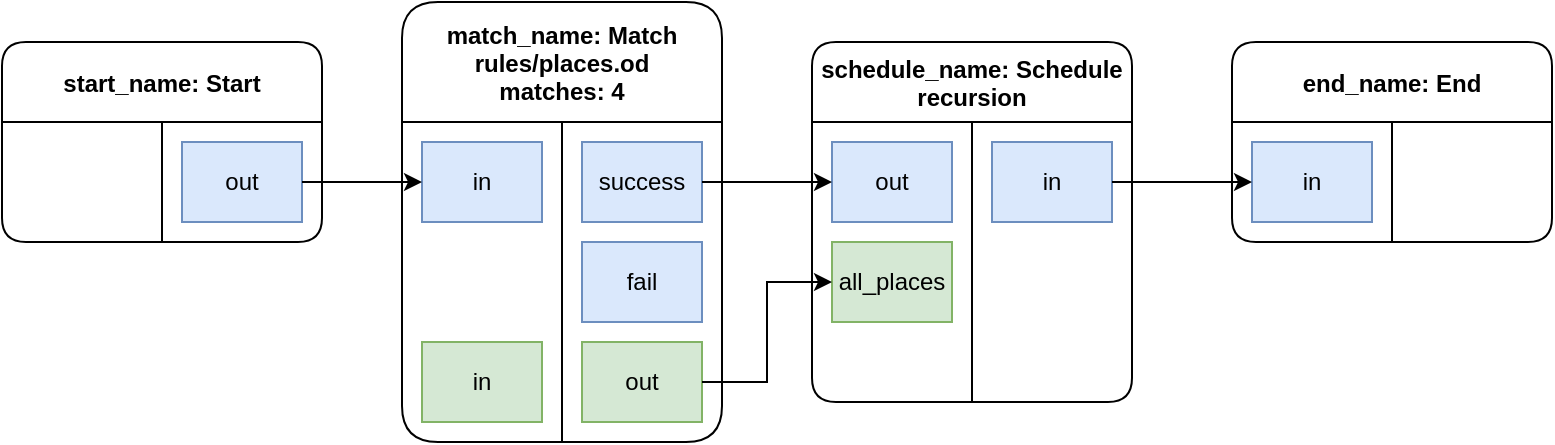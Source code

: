 <mxfile version="27.0.5" pages="2">
  <diagram name="main" id="PAlQ5KCi60ZyLzQCaE8o">
    <mxGraphModel dx="1042" dy="626" grid="1" gridSize="10" guides="1" tooltips="1" connect="1" arrows="1" fold="1" page="1" pageScale="1" pageWidth="850" pageHeight="1100" math="0" shadow="0">
      <root>
        <mxCell id="0" />
        <mxCell id="1" parent="0" />
        <object label="%name%: %type%" placeholders="1" name="start_name" type="Start" ports_exec_out="[&quot;out&quot;]" ports_data_out="[]" id="XJBxcrHkF3XFgZlLdMPd-1">
          <mxCell style="shape=table;childLayout=tableLayout;startSize=40;collapsible=0;recursiveResize=1;expand=0;fontStyle=1;editable=1;movable=1;resizable=1;rotatable=0;deletable=1;locked=0;connectable=0;allowArrows=0;pointerEvents=0;perimeter=rectanglePerimeter;rounded=1;container=1;dropTarget=0;swimlaneHead=1;swimlaneBody=1;top=1;noLabel=0;autosize=0;resizeHeight=0;spacing=2;metaEdit=1;resizeWidth=0;arcSize=10;" parent="1" vertex="1">
            <mxGeometry x="20" y="260" width="160" height="100" as="geometry" />
          </mxCell>
        </object>
        <mxCell id="XJBxcrHkF3XFgZlLdMPd-2" value="" style="shape=tableRow;horizontal=0;swimlaneHead=0;swimlaneBody=0;top=0;left=0;strokeColor=inherit;bottom=0;right=0;dropTarget=0;fontStyle=0;fillColor=none;points=[[0,0.5],[1,0.5]];startSize=0;collapsible=0;recursiveResize=1;expand=0;rounded=0;allowArrows=0;connectable=0;autosize=1;resizeHeight=1;rotatable=0;" parent="XJBxcrHkF3XFgZlLdMPd-1" vertex="1">
          <mxGeometry y="40" width="160" height="60" as="geometry" />
        </mxCell>
        <mxCell id="XJBxcrHkF3XFgZlLdMPd-3" value="Input" style="swimlane;swimlaneHead=0;swimlaneBody=0;fontStyle=0;strokeColor=inherit;connectable=0;fillColor=none;startSize=40;collapsible=0;recursiveResize=1;expand=0;allowArrows=0;autosize=1;rotatable=0;noLabel=1;overflow=hidden;swimlaneLine=0;editable=0;" parent="XJBxcrHkF3XFgZlLdMPd-2" vertex="1">
          <mxGeometry width="80" height="60" as="geometry">
            <mxRectangle width="80" height="60" as="alternateBounds" />
          </mxGeometry>
        </mxCell>
        <mxCell id="XJBxcrHkF3XFgZlLdMPd-4" value="Output" style="swimlane;swimlaneHead=0;swimlaneBody=0;fontStyle=0;strokeColor=inherit;connectable=0;fillColor=none;startSize=40;collapsible=0;recursiveResize=1;expand=0;allowArrows=0;autosize=1;rotatable=0;noLabel=1;overflow=hidden;swimlaneLine=0;editable=0;" parent="XJBxcrHkF3XFgZlLdMPd-2" vertex="1">
          <mxGeometry x="80" width="80" height="60" as="geometry">
            <mxRectangle width="80" height="60" as="alternateBounds" />
          </mxGeometry>
        </mxCell>
        <object label="out" type="exec" id="XJBxcrHkF3XFgZlLdMPd-5">
          <mxCell style="rounded=0;whiteSpace=wrap;html=1;fillColor=#dae8fc;strokeColor=#6c8ebf;" parent="XJBxcrHkF3XFgZlLdMPd-4" vertex="1">
            <mxGeometry x="10" y="10" width="60" height="40" as="geometry" />
          </mxCell>
        </object>
        <object label="%name%: %type%&#xa;%file%" placeholders="1" name="schedule_name" type="Schedule" file="recursion" id="XJBxcrHkF3XFgZlLdMPd-6">
          <mxCell style="shape=table;childLayout=tableLayout;startSize=40;collapsible=0;recursiveResize=1;expand=0;fontStyle=1;editable=1;movable=1;resizable=1;rotatable=0;deletable=1;locked=0;connectable=0;allowArrows=0;pointerEvents=0;perimeter=rectanglePerimeter;rounded=1;container=1;dropTarget=0;swimlaneHead=1;swimlaneBody=1;top=1;noLabel=0;autosize=0;resizeHeight=0;spacing=2;metaEdit=1;resizeWidth=0;arcSize=10;" parent="1" vertex="1">
            <mxGeometry x="425" y="260" width="160" height="180" as="geometry" />
          </mxCell>
        </object>
        <mxCell id="XJBxcrHkF3XFgZlLdMPd-7" value="" style="shape=tableRow;horizontal=0;swimlaneHead=0;swimlaneBody=0;top=0;left=0;strokeColor=inherit;bottom=0;right=0;dropTarget=0;fontStyle=0;fillColor=none;points=[[0,0.5],[1,0.5]];startSize=0;collapsible=0;recursiveResize=1;expand=0;rounded=0;allowArrows=0;connectable=0;autosize=1;resizeHeight=1;rotatable=0;" parent="XJBxcrHkF3XFgZlLdMPd-6" vertex="1">
          <mxGeometry y="40" width="160" height="140" as="geometry" />
        </mxCell>
        <mxCell id="XJBxcrHkF3XFgZlLdMPd-8" value="Input" style="swimlane;swimlaneHead=0;swimlaneBody=0;fontStyle=0;strokeColor=inherit;connectable=0;fillColor=none;startSize=60;collapsible=0;recursiveResize=1;expand=0;allowArrows=0;autosize=1;rotatable=0;noLabel=1;overflow=hidden;swimlaneLine=0;editable=0;" parent="XJBxcrHkF3XFgZlLdMPd-7" vertex="1">
          <mxGeometry width="80" height="140" as="geometry">
            <mxRectangle width="80" height="140" as="alternateBounds" />
          </mxGeometry>
        </mxCell>
        <object label="out" type="exec" id="XJBxcrHkF3XFgZlLdMPd-9">
          <mxCell style="rounded=0;whiteSpace=wrap;html=1;fillColor=#dae8fc;strokeColor=#6c8ebf;" parent="XJBxcrHkF3XFgZlLdMPd-8" vertex="1">
            <mxGeometry x="10" y="10" width="60" height="40" as="geometry" />
          </mxCell>
        </object>
        <object label="all_places" type="data" id="tqCyT2AFxwHsmUbf2qyE-12">
          <mxCell style="rounded=0;whiteSpace=wrap;html=1;fillColor=#d5e8d4;strokeColor=#82b366;" parent="XJBxcrHkF3XFgZlLdMPd-8" vertex="1">
            <mxGeometry x="10" y="60" width="60" height="40" as="geometry" />
          </mxCell>
        </object>
        <mxCell id="XJBxcrHkF3XFgZlLdMPd-10" value="Output" style="swimlane;swimlaneHead=0;swimlaneBody=0;fontStyle=0;strokeColor=inherit;connectable=0;fillColor=none;startSize=40;collapsible=0;recursiveResize=1;expand=0;allowArrows=0;autosize=1;rotatable=0;noLabel=1;overflow=hidden;swimlaneLine=0;editable=0;" parent="XJBxcrHkF3XFgZlLdMPd-7" vertex="1">
          <mxGeometry x="80" width="80" height="140" as="geometry">
            <mxRectangle width="80" height="140" as="alternateBounds" />
          </mxGeometry>
        </mxCell>
        <object label="in" type="exec" id="XJBxcrHkF3XFgZlLdMPd-11">
          <mxCell style="rounded=0;whiteSpace=wrap;html=1;fillColor=#dae8fc;strokeColor=#6c8ebf;" parent="XJBxcrHkF3XFgZlLdMPd-10" vertex="1">
            <mxGeometry x="10" y="10" width="60" height="40" as="geometry" />
          </mxCell>
        </object>
        <object label="%name%: %type%" placeholders="1" name="end_name" type="End" ports_exec_in="[&quot;in&quot;]" ports_data_in="[]" id="XJBxcrHkF3XFgZlLdMPd-13">
          <mxCell style="shape=table;childLayout=tableLayout;startSize=40;collapsible=0;recursiveResize=1;expand=0;fontStyle=1;editable=1;movable=1;resizable=1;rotatable=0;deletable=1;locked=0;connectable=0;allowArrows=0;pointerEvents=0;perimeter=rectanglePerimeter;rounded=1;container=1;dropTarget=0;swimlaneHead=1;swimlaneBody=1;top=1;noLabel=0;autosize=0;resizeHeight=0;spacing=2;metaEdit=1;resizeWidth=0;arcSize=10;" parent="1" vertex="1">
            <mxGeometry x="635" y="260" width="160" height="100" as="geometry" />
          </mxCell>
        </object>
        <mxCell id="XJBxcrHkF3XFgZlLdMPd-14" value="" style="shape=tableRow;horizontal=0;swimlaneHead=0;swimlaneBody=0;top=0;left=0;strokeColor=inherit;bottom=0;right=0;dropTarget=0;fontStyle=0;fillColor=none;points=[[0,0.5],[1,0.5]];startSize=0;collapsible=0;recursiveResize=1;expand=0;rounded=0;allowArrows=0;connectable=0;autosize=1;resizeHeight=1;rotatable=0;" parent="XJBxcrHkF3XFgZlLdMPd-13" vertex="1">
          <mxGeometry y="40" width="160" height="60" as="geometry" />
        </mxCell>
        <mxCell id="XJBxcrHkF3XFgZlLdMPd-15" value="Input" style="swimlane;swimlaneHead=0;swimlaneBody=0;fontStyle=0;strokeColor=inherit;connectable=0;fillColor=none;startSize=40;collapsible=0;recursiveResize=1;expand=0;allowArrows=0;autosize=1;rotatable=0;noLabel=1;overflow=hidden;swimlaneLine=0;editable=0;" parent="XJBxcrHkF3XFgZlLdMPd-14" vertex="1">
          <mxGeometry width="80" height="60" as="geometry">
            <mxRectangle width="80" height="60" as="alternateBounds" />
          </mxGeometry>
        </mxCell>
        <object label="in" type="exec" id="XJBxcrHkF3XFgZlLdMPd-16">
          <mxCell style="rounded=0;whiteSpace=wrap;html=1;fillColor=#dae8fc;strokeColor=#6c8ebf;" parent="XJBxcrHkF3XFgZlLdMPd-15" vertex="1">
            <mxGeometry x="10" y="10" width="60" height="40" as="geometry" />
          </mxCell>
        </object>
        <mxCell id="XJBxcrHkF3XFgZlLdMPd-17" value="Output" style="swimlane;swimlaneHead=0;swimlaneBody=0;fontStyle=0;strokeColor=inherit;connectable=0;fillColor=none;startSize=40;collapsible=0;recursiveResize=1;expand=0;allowArrows=0;autosize=1;rotatable=0;noLabel=1;overflow=hidden;swimlaneLine=0;editable=0;" parent="XJBxcrHkF3XFgZlLdMPd-14" vertex="1">
          <mxGeometry x="80" width="80" height="60" as="geometry">
            <mxRectangle width="80" height="60" as="alternateBounds" />
          </mxGeometry>
        </mxCell>
        <mxCell id="XJBxcrHkF3XFgZlLdMPd-18" style="edgeStyle=orthogonalEdgeStyle;rounded=0;orthogonalLoop=1;jettySize=auto;html=1;exitX=1;exitY=0.5;exitDx=0;exitDy=0;entryX=0;entryY=0.5;entryDx=0;entryDy=0;" parent="1" source="XJBxcrHkF3XFgZlLdMPd-11" target="XJBxcrHkF3XFgZlLdMPd-16" edge="1">
          <mxGeometry relative="1" as="geometry" />
        </mxCell>
        <object label="%name%: %type%&#xa;%file%&#xa;matches: %n%" placeholders="1" name="match_name" type="Match" file="rules/places.od" n="4" id="tqCyT2AFxwHsmUbf2qyE-1">
          <mxCell style="shape=table;childLayout=tableLayout;startSize=60;collapsible=0;recursiveResize=1;expand=0;fontStyle=1;editable=1;movable=1;resizable=1;rotatable=0;deletable=1;locked=0;connectable=0;allowArrows=0;pointerEvents=0;perimeter=rectanglePerimeter;rounded=1;container=1;dropTarget=0;swimlaneHead=1;swimlaneBody=1;top=1;noLabel=0;autosize=0;resizeHeight=0;spacing=2;metaEdit=1;resizeWidth=0;arcSize=10;" parent="1" vertex="1">
            <mxGeometry x="220" y="240" width="160" height="220" as="geometry" />
          </mxCell>
        </object>
        <mxCell id="tqCyT2AFxwHsmUbf2qyE-2" value="" style="shape=tableRow;horizontal=0;swimlaneHead=0;swimlaneBody=0;top=0;left=0;strokeColor=inherit;bottom=0;right=0;dropTarget=0;fontStyle=0;fillColor=none;points=[[0,0.5],[1,0.5]];startSize=0;collapsible=0;recursiveResize=1;expand=0;rounded=0;allowArrows=0;connectable=0;autosize=1;resizeHeight=1;rotatable=0;" parent="tqCyT2AFxwHsmUbf2qyE-1" vertex="1">
          <mxGeometry y="60" width="160" height="160" as="geometry" />
        </mxCell>
        <mxCell id="tqCyT2AFxwHsmUbf2qyE-3" value="Input" style="swimlane;swimlaneHead=0;swimlaneBody=0;fontStyle=0;strokeColor=inherit;connectable=0;fillColor=none;startSize=60;collapsible=0;recursiveResize=1;expand=0;allowArrows=0;autosize=1;rotatable=0;noLabel=1;overflow=hidden;swimlaneLine=0;editable=0;" parent="tqCyT2AFxwHsmUbf2qyE-2" vertex="1">
          <mxGeometry width="80" height="160" as="geometry">
            <mxRectangle width="80" height="160" as="alternateBounds" />
          </mxGeometry>
        </mxCell>
        <object label="in" type="data" id="tqCyT2AFxwHsmUbf2qyE-4">
          <mxCell style="rounded=0;whiteSpace=wrap;html=1;fillColor=#d5e8d4;strokeColor=#82b366;" parent="tqCyT2AFxwHsmUbf2qyE-3" vertex="1">
            <mxGeometry x="10" y="110" width="60" height="40" as="geometry" />
          </mxCell>
        </object>
        <object label="in" type="exec" id="tqCyT2AFxwHsmUbf2qyE-5">
          <mxCell style="rounded=0;whiteSpace=wrap;html=1;fillColor=#dae8fc;strokeColor=#6c8ebf;" parent="tqCyT2AFxwHsmUbf2qyE-3" vertex="1">
            <mxGeometry x="10" y="10" width="60" height="40" as="geometry" />
          </mxCell>
        </object>
        <mxCell id="tqCyT2AFxwHsmUbf2qyE-6" value="Output" style="swimlane;swimlaneHead=0;swimlaneBody=0;fontStyle=0;strokeColor=inherit;connectable=0;fillColor=none;startSize=40;collapsible=0;recursiveResize=1;expand=0;allowArrows=0;autosize=1;rotatable=0;noLabel=1;overflow=hidden;swimlaneLine=0;editable=0;" parent="tqCyT2AFxwHsmUbf2qyE-2" vertex="1">
          <mxGeometry x="80" width="80" height="160" as="geometry">
            <mxRectangle width="80" height="160" as="alternateBounds" />
          </mxGeometry>
        </mxCell>
        <object label="out" type="data" id="tqCyT2AFxwHsmUbf2qyE-7">
          <mxCell style="rounded=0;whiteSpace=wrap;html=1;fillColor=#d5e8d4;strokeColor=#82b366;" parent="tqCyT2AFxwHsmUbf2qyE-6" vertex="1">
            <mxGeometry x="10" y="110" width="60" height="40" as="geometry" />
          </mxCell>
        </object>
        <object label="success" type="exec" id="tqCyT2AFxwHsmUbf2qyE-8">
          <mxCell style="rounded=0;whiteSpace=wrap;html=1;fillColor=#dae8fc;strokeColor=#6c8ebf;" parent="tqCyT2AFxwHsmUbf2qyE-6" vertex="1">
            <mxGeometry x="10" y="10" width="60" height="40" as="geometry" />
          </mxCell>
        </object>
        <object label="fail" type="exec" id="tqCyT2AFxwHsmUbf2qyE-9">
          <mxCell style="rounded=0;whiteSpace=wrap;html=1;fillColor=#dae8fc;strokeColor=#6c8ebf;" parent="tqCyT2AFxwHsmUbf2qyE-6" vertex="1">
            <mxGeometry x="10" y="60" width="60" height="40" as="geometry" />
          </mxCell>
        </object>
        <mxCell id="tqCyT2AFxwHsmUbf2qyE-10" style="edgeStyle=orthogonalEdgeStyle;rounded=0;orthogonalLoop=1;jettySize=auto;html=1;exitX=1;exitY=0.5;exitDx=0;exitDy=0;entryX=0;entryY=0.5;entryDx=0;entryDy=0;" parent="1" source="XJBxcrHkF3XFgZlLdMPd-5" target="tqCyT2AFxwHsmUbf2qyE-5" edge="1">
          <mxGeometry relative="1" as="geometry" />
        </mxCell>
        <mxCell id="tqCyT2AFxwHsmUbf2qyE-11" style="edgeStyle=orthogonalEdgeStyle;rounded=0;orthogonalLoop=1;jettySize=auto;html=1;exitX=1;exitY=0.5;exitDx=0;exitDy=0;entryX=0;entryY=0.5;entryDx=0;entryDy=0;" parent="1" source="tqCyT2AFxwHsmUbf2qyE-8" target="XJBxcrHkF3XFgZlLdMPd-9" edge="1">
          <mxGeometry relative="1" as="geometry" />
        </mxCell>
        <mxCell id="tqCyT2AFxwHsmUbf2qyE-13" style="edgeStyle=orthogonalEdgeStyle;rounded=0;orthogonalLoop=1;jettySize=auto;html=1;exitX=1;exitY=0.5;exitDx=0;exitDy=0;entryX=0;entryY=0.5;entryDx=0;entryDy=0;" parent="1" source="tqCyT2AFxwHsmUbf2qyE-7" target="tqCyT2AFxwHsmUbf2qyE-12" edge="1">
          <mxGeometry relative="1" as="geometry" />
        </mxCell>
      </root>
    </mxGraphModel>
  </diagram>
  <diagram id="0adWAH9EoXTSZy_ri1wc" name="recursion">
    <mxGraphModel dx="1042" dy="626" grid="1" gridSize="10" guides="1" tooltips="1" connect="1" arrows="1" fold="1" page="1" pageScale="1" pageWidth="850" pageHeight="1100" math="0" shadow="0">
      <root>
        <mxCell id="0" />
        <mxCell id="1" parent="0" />
        <object label="%name%: %type%" placeholders="1" name="start_name" type="Start" ports_exec_out="[&quot;out&quot;]" ports_data_out="[&quot;all_places&quot;, &quot;comb&quot;]" id="Kt-HEspv_mNIOeUF0m9y-1">
          <mxCell style="shape=table;childLayout=tableLayout;startSize=40;collapsible=0;recursiveResize=1;expand=0;fontStyle=1;editable=1;movable=1;resizable=1;rotatable=0;deletable=1;locked=0;connectable=0;allowArrows=0;pointerEvents=0;perimeter=rectanglePerimeter;rounded=1;container=1;dropTarget=0;swimlaneHead=1;swimlaneBody=1;top=1;noLabel=0;autosize=0;resizeHeight=0;spacing=2;metaEdit=1;resizeWidth=0;arcSize=10;" parent="1" vertex="1">
            <mxGeometry x="10" y="260" width="160" height="200" as="geometry" />
          </mxCell>
        </object>
        <mxCell id="Kt-HEspv_mNIOeUF0m9y-2" value="" style="shape=tableRow;horizontal=0;swimlaneHead=0;swimlaneBody=0;top=0;left=0;strokeColor=inherit;bottom=0;right=0;dropTarget=0;fontStyle=0;fillColor=none;points=[[0,0.5],[1,0.5]];startSize=0;collapsible=0;recursiveResize=1;expand=0;rounded=0;allowArrows=0;connectable=0;autosize=1;resizeHeight=1;rotatable=0;" parent="Kt-HEspv_mNIOeUF0m9y-1" vertex="1">
          <mxGeometry y="40" width="160" height="160" as="geometry" />
        </mxCell>
        <mxCell id="Kt-HEspv_mNIOeUF0m9y-3" value="Input" style="swimlane;swimlaneHead=0;swimlaneBody=0;fontStyle=0;strokeColor=inherit;connectable=0;fillColor=none;startSize=40;collapsible=0;recursiveResize=1;expand=0;allowArrows=0;autosize=1;rotatable=0;noLabel=1;overflow=hidden;swimlaneLine=0;editable=0;" parent="Kt-HEspv_mNIOeUF0m9y-2" vertex="1">
          <mxGeometry width="80" height="160" as="geometry">
            <mxRectangle width="80" height="160" as="alternateBounds" />
          </mxGeometry>
        </mxCell>
        <mxCell id="Kt-HEspv_mNIOeUF0m9y-4" value="Output" style="swimlane;swimlaneHead=0;swimlaneBody=0;fontStyle=0;strokeColor=inherit;connectable=0;fillColor=none;startSize=40;collapsible=0;recursiveResize=1;expand=0;allowArrows=0;autosize=1;rotatable=0;noLabel=1;overflow=hidden;swimlaneLine=0;editable=0;" parent="Kt-HEspv_mNIOeUF0m9y-2" vertex="1">
          <mxGeometry x="80" width="80" height="160" as="geometry">
            <mxRectangle width="80" height="160" as="alternateBounds" />
          </mxGeometry>
        </mxCell>
        <object label="out" type="exec" id="Kt-HEspv_mNIOeUF0m9y-5">
          <mxCell style="rounded=0;whiteSpace=wrap;html=1;fillColor=#dae8fc;strokeColor=#6c8ebf;" parent="Kt-HEspv_mNIOeUF0m9y-4" vertex="1">
            <mxGeometry x="10" y="10" width="60" height="40" as="geometry" />
          </mxCell>
        </object>
        <object label="all_places" type="data" id="UXJI6ZzX8LQdl2j_TMXK-2">
          <mxCell style="rounded=0;whiteSpace=wrap;html=1;fillColor=#d5e8d4;strokeColor=#82b366;" parent="Kt-HEspv_mNIOeUF0m9y-4" vertex="1">
            <mxGeometry x="10" y="60" width="60" height="40" as="geometry" />
          </mxCell>
        </object>
        <object label="comb" type="data" id="UXJI6ZzX8LQdl2j_TMXK-17">
          <mxCell style="rounded=0;whiteSpace=wrap;html=1;fillColor=#d5e8d4;strokeColor=#82b366;" parent="Kt-HEspv_mNIOeUF0m9y-4" vertex="1">
            <mxGeometry x="10" y="110" width="60" height="40" as="geometry" />
          </mxCell>
        </object>
        <object label="%name%: %type%" placeholders="1" name="end_name" type="End" ports_exec_in="[&quot;in&quot;]" ports_data_in="[]" id="Kt-HEspv_mNIOeUF0m9y-6">
          <mxCell style="shape=table;childLayout=tableLayout;startSize=40;collapsible=0;recursiveResize=1;expand=0;fontStyle=1;editable=1;movable=1;resizable=1;rotatable=0;deletable=1;locked=0;connectable=0;allowArrows=0;pointerEvents=0;perimeter=rectanglePerimeter;rounded=1;container=1;dropTarget=0;swimlaneHead=1;swimlaneBody=1;top=1;noLabel=0;autosize=0;resizeHeight=0;spacing=2;metaEdit=1;resizeWidth=0;arcSize=10;" parent="1" vertex="1">
            <mxGeometry x="540" y="550" width="160" height="150" as="geometry" />
          </mxCell>
        </object>
        <mxCell id="Kt-HEspv_mNIOeUF0m9y-7" value="" style="shape=tableRow;horizontal=0;swimlaneHead=0;swimlaneBody=0;top=0;left=0;strokeColor=inherit;bottom=0;right=0;dropTarget=0;fontStyle=0;fillColor=none;points=[[0,0.5],[1,0.5]];startSize=0;collapsible=0;recursiveResize=1;expand=0;rounded=0;allowArrows=0;connectable=0;autosize=1;resizeHeight=1;rotatable=0;" parent="Kt-HEspv_mNIOeUF0m9y-6" vertex="1">
          <mxGeometry y="40" width="160" height="110" as="geometry" />
        </mxCell>
        <mxCell id="Kt-HEspv_mNIOeUF0m9y-8" value="Input" style="swimlane;swimlaneHead=0;swimlaneBody=0;fontStyle=0;strokeColor=inherit;connectable=0;fillColor=none;startSize=40;collapsible=0;recursiveResize=1;expand=0;allowArrows=0;autosize=1;rotatable=0;noLabel=1;overflow=hidden;swimlaneLine=0;editable=0;" parent="Kt-HEspv_mNIOeUF0m9y-7" vertex="1">
          <mxGeometry width="80" height="110" as="geometry">
            <mxRectangle width="80" height="110" as="alternateBounds" />
          </mxGeometry>
        </mxCell>
        <object label="in" type="exec" id="Kt-HEspv_mNIOeUF0m9y-9">
          <mxCell style="rounded=0;whiteSpace=wrap;html=1;fillColor=#dae8fc;strokeColor=#6c8ebf;" parent="Kt-HEspv_mNIOeUF0m9y-8" vertex="1">
            <mxGeometry x="10" y="10" width="60" height="40" as="geometry" />
          </mxCell>
        </object>
        <mxCell id="Kt-HEspv_mNIOeUF0m9y-10" value="Output" style="swimlane;swimlaneHead=0;swimlaneBody=0;fontStyle=0;strokeColor=inherit;connectable=0;fillColor=none;startSize=40;collapsible=0;recursiveResize=1;expand=0;allowArrows=0;autosize=1;rotatable=0;noLabel=1;overflow=hidden;swimlaneLine=0;editable=0;" parent="Kt-HEspv_mNIOeUF0m9y-7" vertex="1">
          <mxGeometry x="80" width="80" height="110" as="geometry">
            <mxRectangle width="80" height="110" as="alternateBounds" />
          </mxGeometry>
        </mxCell>
        <object label="%name%: %type%&#xa;%file%" placeholders="1" name="schedule_name" type="Schedule" file="recursion" id="UQ9mEoFXoNfb_A1GJxno-1">
          <mxCell style="shape=table;childLayout=tableLayout;startSize=40;collapsible=0;recursiveResize=1;expand=0;fontStyle=1;editable=1;movable=1;resizable=1;rotatable=0;deletable=1;locked=0;connectable=0;allowArrows=0;pointerEvents=0;perimeter=rectanglePerimeter;rounded=1;container=1;dropTarget=0;swimlaneHead=1;swimlaneBody=1;top=1;noLabel=0;autosize=0;resizeHeight=0;spacing=2;metaEdit=1;resizeWidth=0;arcSize=10;" parent="1" vertex="1">
            <mxGeometry x="960" y="260" width="160" height="200" as="geometry" />
          </mxCell>
        </object>
        <mxCell id="UQ9mEoFXoNfb_A1GJxno-2" value="" style="shape=tableRow;horizontal=0;swimlaneHead=0;swimlaneBody=0;top=0;left=0;strokeColor=inherit;bottom=0;right=0;dropTarget=0;fontStyle=0;fillColor=none;points=[[0,0.5],[1,0.5]];startSize=0;collapsible=0;recursiveResize=1;expand=0;rounded=0;allowArrows=0;connectable=0;autosize=1;resizeHeight=1;rotatable=0;" parent="UQ9mEoFXoNfb_A1GJxno-1" vertex="1">
          <mxGeometry y="40" width="160" height="160" as="geometry" />
        </mxCell>
        <mxCell id="UQ9mEoFXoNfb_A1GJxno-3" value="Input" style="swimlane;swimlaneHead=0;swimlaneBody=0;fontStyle=0;strokeColor=inherit;connectable=0;fillColor=none;startSize=60;collapsible=0;recursiveResize=1;expand=0;allowArrows=0;autosize=1;rotatable=0;noLabel=1;overflow=hidden;swimlaneLine=0;editable=0;" parent="UQ9mEoFXoNfb_A1GJxno-2" vertex="1">
          <mxGeometry width="80" height="160" as="geometry">
            <mxRectangle width="80" height="160" as="alternateBounds" />
          </mxGeometry>
        </mxCell>
        <object label="out" type="exec" id="UQ9mEoFXoNfb_A1GJxno-4">
          <mxCell style="rounded=0;whiteSpace=wrap;html=1;fillColor=#dae8fc;strokeColor=#6c8ebf;" parent="UQ9mEoFXoNfb_A1GJxno-3" vertex="1">
            <mxGeometry x="10" y="10" width="60" height="40" as="geometry" />
          </mxCell>
        </object>
        <object label="all_places" type="data" id="UXJI6ZzX8LQdl2j_TMXK-3">
          <mxCell style="rounded=0;whiteSpace=wrap;html=1;fillColor=#d5e8d4;strokeColor=#82b366;" parent="UQ9mEoFXoNfb_A1GJxno-3" vertex="1">
            <mxGeometry x="10" y="60" width="60" height="40" as="geometry" />
          </mxCell>
        </object>
        <object label="comb" type="data" id="UXJI6ZzX8LQdl2j_TMXK-50">
          <mxCell style="rounded=0;whiteSpace=wrap;html=1;fillColor=#d5e8d4;strokeColor=#82b366;" parent="UQ9mEoFXoNfb_A1GJxno-3" vertex="1">
            <mxGeometry x="10" y="110" width="60" height="40" as="geometry" />
          </mxCell>
        </object>
        <mxCell id="UQ9mEoFXoNfb_A1GJxno-5" value="Output" style="swimlane;swimlaneHead=0;swimlaneBody=0;fontStyle=0;strokeColor=inherit;connectable=0;fillColor=none;startSize=40;collapsible=0;recursiveResize=1;expand=0;allowArrows=0;autosize=1;rotatable=0;noLabel=1;overflow=hidden;swimlaneLine=0;editable=0;" parent="UQ9mEoFXoNfb_A1GJxno-2" vertex="1">
          <mxGeometry x="80" width="80" height="160" as="geometry">
            <mxRectangle width="80" height="160" as="alternateBounds" />
          </mxGeometry>
        </mxCell>
        <object label="in" type="exec" id="UQ9mEoFXoNfb_A1GJxno-6">
          <mxCell style="rounded=0;whiteSpace=wrap;html=1;fillColor=#dae8fc;strokeColor=#6c8ebf;" parent="UQ9mEoFXoNfb_A1GJxno-5" vertex="1">
            <mxGeometry x="10" y="10" width="60" height="40" as="geometry" />
          </mxCell>
        </object>
        <object label="%name%: %type%" placeholders="1" name="action_name" type="Action" ports_exec_in="[&quot;in&quot;]" ports_exec_out="[&quot;out&quot;, &quot;stop&quot;]" ports_data_in="[&quot;all_places&quot;, &quot;comb&quot;]" ports_data_out="[]" action="if len(data_in[&quot;all_places&quot;]) == len(data_in[&quot;comb&quot;]):&#xa;  var[&quot;output_gate&quot;] = &quot;stop&quot;" init="" id="v4SniQMLU1hr-XtfmYLd-9">
          <mxCell style="shape=table;childLayout=tableLayout;startSize=40;collapsible=0;recursiveResize=1;expand=0;fontStyle=1;editable=1;movable=1;resizable=1;rotatable=0;deletable=1;locked=0;connectable=0;allowArrows=0;pointerEvents=0;perimeter=rectanglePerimeter;rounded=1;container=1;dropTarget=0;swimlaneHead=1;swimlaneBody=1;top=1;noLabel=0;autosize=0;resizeHeight=0;spacing=2;metaEdit=1;resizeWidth=0;arcSize=10;" parent="1" vertex="1">
            <mxGeometry x="200" y="260" width="160" height="200" as="geometry" />
          </mxCell>
        </object>
        <mxCell id="v4SniQMLU1hr-XtfmYLd-10" value="" style="shape=tableRow;horizontal=0;swimlaneHead=0;swimlaneBody=0;top=0;left=0;strokeColor=inherit;bottom=0;right=0;dropTarget=0;fontStyle=0;fillColor=none;points=[[0,0.5],[1,0.5]];startSize=0;collapsible=0;recursiveResize=1;expand=0;rounded=0;allowArrows=0;connectable=0;autosize=1;resizeHeight=1;rotatable=0;" parent="v4SniQMLU1hr-XtfmYLd-9" vertex="1">
          <mxGeometry y="40" width="160" height="160" as="geometry" />
        </mxCell>
        <mxCell id="v4SniQMLU1hr-XtfmYLd-11" value="Input" style="swimlane;swimlaneHead=0;swimlaneBody=0;fontStyle=0;strokeColor=inherit;connectable=0;fillColor=none;startSize=60;collapsible=0;recursiveResize=1;expand=0;allowArrows=0;autosize=1;rotatable=0;noLabel=1;overflow=hidden;swimlaneLine=0;editable=0;" parent="v4SniQMLU1hr-XtfmYLd-10" vertex="1">
          <mxGeometry width="80" height="160" as="geometry">
            <mxRectangle width="80" height="160" as="alternateBounds" />
          </mxGeometry>
        </mxCell>
        <object label="in" type="exec" id="v4SniQMLU1hr-XtfmYLd-12">
          <mxCell style="rounded=0;whiteSpace=wrap;html=1;fillColor=#dae8fc;strokeColor=#6c8ebf;" parent="v4SniQMLU1hr-XtfmYLd-11" vertex="1">
            <mxGeometry x="10" y="10" width="60" height="40" as="geometry" />
          </mxCell>
        </object>
        <object label="all_places" type="data" id="UXJI6ZzX8LQdl2j_TMXK-4">
          <mxCell style="rounded=0;whiteSpace=wrap;html=1;fillColor=#d5e8d4;strokeColor=#82b366;" parent="v4SniQMLU1hr-XtfmYLd-11" vertex="1">
            <mxGeometry x="10" y="60" width="60" height="40" as="geometry" />
          </mxCell>
        </object>
        <object label="comb" type="data" id="UXJI6ZzX8LQdl2j_TMXK-31">
          <mxCell style="rounded=0;whiteSpace=wrap;html=1;fillColor=#d5e8d4;strokeColor=#82b366;" parent="v4SniQMLU1hr-XtfmYLd-11" vertex="1">
            <mxGeometry x="10" y="110" width="60" height="40" as="geometry" />
          </mxCell>
        </object>
        <mxCell id="v4SniQMLU1hr-XtfmYLd-13" value="Output" style="swimlane;swimlaneHead=0;swimlaneBody=0;fontStyle=0;strokeColor=inherit;connectable=0;fillColor=none;startSize=40;collapsible=0;recursiveResize=1;expand=0;allowArrows=0;autosize=1;rotatable=0;noLabel=1;overflow=hidden;swimlaneLine=0;editable=0;" parent="v4SniQMLU1hr-XtfmYLd-10" vertex="1">
          <mxGeometry x="80" width="80" height="160" as="geometry">
            <mxRectangle width="80" height="160" as="alternateBounds" />
          </mxGeometry>
        </mxCell>
        <object label="out" type="exec" id="v4SniQMLU1hr-XtfmYLd-14">
          <mxCell style="rounded=0;whiteSpace=wrap;html=1;fillColor=#dae8fc;strokeColor=#6c8ebf;" parent="v4SniQMLU1hr-XtfmYLd-13" vertex="1">
            <mxGeometry x="10" y="10" width="60" height="40" as="geometry" />
          </mxCell>
        </object>
        <object label="stop" type="exec" id="3555_PH_8KkFF3nkISFi-1">
          <mxCell style="rounded=0;whiteSpace=wrap;html=1;fillColor=#dae8fc;strokeColor=#6c8ebf;" parent="v4SniQMLU1hr-XtfmYLd-13" vertex="1">
            <mxGeometry x="10" y="60" width="60" height="40" as="geometry" />
          </mxCell>
        </object>
        <object label="%name%: %type%" placeholders="1" name="store_name" type="Store" ports="[&quot;input1&quot;, &quot;input2&quot;]" id="UXJI6ZzX8LQdl2j_TMXK-7">
          <mxCell style="shape=table;childLayout=tableLayout;startSize=40;collapsible=0;recursiveResize=1;expand=0;fontStyle=1;editable=1;movable=1;resizable=1;rotatable=0;deletable=1;locked=0;connectable=0;allowArrows=0;pointerEvents=0;perimeter=rectanglePerimeter;rounded=1;container=1;dropTarget=0;swimlaneHead=1;swimlaneBody=1;top=1;noLabel=0;autosize=0;resizeHeight=0;spacing=2;metaEdit=1;resizeWidth=0;arcSize=10;" parent="1" vertex="1">
            <mxGeometry x="710" y="260" width="160" height="380" as="geometry" />
          </mxCell>
        </object>
        <mxCell id="UXJI6ZzX8LQdl2j_TMXK-8" value="" style="shape=tableRow;horizontal=0;swimlaneHead=0;swimlaneBody=0;top=0;left=0;strokeColor=inherit;bottom=0;right=0;dropTarget=0;fontStyle=0;fillColor=none;points=[[0,0.5],[1,0.5]];startSize=0;collapsible=0;recursiveResize=1;expand=0;rounded=0;allowArrows=0;connectable=0;autosize=1;resizeHeight=1;rotatable=0;" parent="UXJI6ZzX8LQdl2j_TMXK-7" vertex="1">
          <mxGeometry y="40" width="160" height="340" as="geometry" />
        </mxCell>
        <mxCell id="UXJI6ZzX8LQdl2j_TMXK-9" value="Input" style="swimlane;swimlaneHead=0;swimlaneBody=0;fontStyle=0;strokeColor=inherit;connectable=0;fillColor=none;startSize=60;collapsible=0;recursiveResize=1;expand=0;allowArrows=0;autosize=1;rotatable=0;noLabel=1;overflow=hidden;swimlaneLine=0;editable=0;" parent="UXJI6ZzX8LQdl2j_TMXK-8" vertex="1">
          <mxGeometry width="80" height="340" as="geometry">
            <mxRectangle width="80" height="340" as="alternateBounds" />
          </mxGeometry>
        </mxCell>
        <object label="in" type="exec" id="UXJI6ZzX8LQdl2j_TMXK-10">
          <mxCell style="rounded=0;whiteSpace=wrap;html=1;fillColor=#dae8fc;strokeColor=#6c8ebf;" parent="UXJI6ZzX8LQdl2j_TMXK-9" vertex="1">
            <mxGeometry x="10" y="10" width="60" height="40" as="geometry" />
          </mxCell>
        </object>
        <object label="input1" type="exec" id="UXJI6ZzX8LQdl2j_TMXK-11">
          <mxCell style="rounded=0;whiteSpace=wrap;html=1;fillColor=#dae8fc;strokeColor=#6c8ebf;" parent="UXJI6ZzX8LQdl2j_TMXK-9" vertex="1">
            <mxGeometry x="10" y="60" width="60" height="40" as="geometry" />
          </mxCell>
        </object>
        <object label="input1" type="data" id="UXJI6ZzX8LQdl2j_TMXK-12">
          <mxCell style="rounded=0;whiteSpace=wrap;html=1;fillColor=#d5e8d4;strokeColor=#82b366;" parent="UXJI6ZzX8LQdl2j_TMXK-9" vertex="1">
            <mxGeometry x="10" y="110" width="60" height="40" as="geometry" />
          </mxCell>
        </object>
        <object label="input2" type="exec" id="UXJI6ZzX8LQdl2j_TMXK-42">
          <mxCell style="rounded=0;whiteSpace=wrap;html=1;fillColor=#dae8fc;strokeColor=#6c8ebf;" parent="UXJI6ZzX8LQdl2j_TMXK-9" vertex="1">
            <mxGeometry x="10" y="160" width="60" height="40" as="geometry" />
          </mxCell>
        </object>
        <object label="input2" type="data" id="UXJI6ZzX8LQdl2j_TMXK-43">
          <mxCell style="rounded=0;whiteSpace=wrap;html=1;fillColor=#d5e8d4;strokeColor=#82b366;" parent="UXJI6ZzX8LQdl2j_TMXK-9" vertex="1">
            <mxGeometry x="10" y="210" width="60" height="40" as="geometry" />
          </mxCell>
        </object>
        <mxCell id="UXJI6ZzX8LQdl2j_TMXK-13" value="Output" style="swimlane;swimlaneHead=0;swimlaneBody=0;fontStyle=0;strokeColor=inherit;connectable=0;fillColor=none;startSize=40;collapsible=0;recursiveResize=1;expand=0;allowArrows=0;autosize=1;rotatable=0;noLabel=1;overflow=hidden;swimlaneLine=0;editable=0;" parent="UXJI6ZzX8LQdl2j_TMXK-8" vertex="1">
          <mxGeometry x="80" width="80" height="340" as="geometry">
            <mxRectangle width="80" height="340" as="alternateBounds" />
          </mxGeometry>
        </mxCell>
        <object label="out" type="data" id="UXJI6ZzX8LQdl2j_TMXK-14">
          <mxCell style="rounded=0;whiteSpace=wrap;html=1;fillColor=#d5e8d4;strokeColor=#82b366;" parent="UXJI6ZzX8LQdl2j_TMXK-13" vertex="1">
            <mxGeometry x="10" y="110" width="60" height="40" as="geometry" />
          </mxCell>
        </object>
        <object label="out" type="exec" id="UXJI6ZzX8LQdl2j_TMXK-15">
          <mxCell style="rounded=0;whiteSpace=wrap;html=1;fillColor=#dae8fc;strokeColor=#6c8ebf;" parent="UXJI6ZzX8LQdl2j_TMXK-13" vertex="1">
            <mxGeometry x="10" y="10" width="60" height="40" as="geometry" />
          </mxCell>
        </object>
        <object label="input1" type="exec" id="UXJI6ZzX8LQdl2j_TMXK-16">
          <mxCell style="rounded=0;whiteSpace=wrap;html=1;fillColor=#dae8fc;strokeColor=#6c8ebf;" parent="UXJI6ZzX8LQdl2j_TMXK-13" vertex="1">
            <mxGeometry x="10" y="60" width="60" height="40" as="geometry" />
          </mxCell>
        </object>
        <object label="input2" type="exec" id="UXJI6ZzX8LQdl2j_TMXK-44">
          <mxCell style="rounded=0;whiteSpace=wrap;html=1;fillColor=#dae8fc;strokeColor=#6c8ebf;" parent="UXJI6ZzX8LQdl2j_TMXK-13" vertex="1">
            <mxGeometry x="10" y="160" width="60" height="40" as="geometry" />
          </mxCell>
        </object>
        <mxCell id="UXJI6ZzX8LQdl2j_TMXK-46" style="edgeStyle=orthogonalEdgeStyle;rounded=0;orthogonalLoop=1;jettySize=auto;html=1;exitX=1;exitY=0.5;exitDx=0;exitDy=0;entryX=0;entryY=0.5;entryDx=0;entryDy=0;" parent="UXJI6ZzX8LQdl2j_TMXK-8" source="UXJI6ZzX8LQdl2j_TMXK-44" target="UXJI6ZzX8LQdl2j_TMXK-10" edge="1">
          <mxGeometry relative="1" as="geometry">
            <Array as="points">
              <mxPoint x="190" y="180" />
              <mxPoint x="190" y="-60" />
              <mxPoint x="-10" y="-60" />
              <mxPoint x="-10" y="30" />
            </Array>
          </mxGeometry>
        </mxCell>
        <mxCell id="vNqiF5lz3jAjMHvjg_tr-2" style="edgeStyle=orthogonalEdgeStyle;rounded=0;orthogonalLoop=1;jettySize=auto;html=1;exitX=1;exitY=0.5;exitDx=0;exitDy=0;entryX=0.5;entryY=0;entryDx=0;entryDy=0;" parent="UXJI6ZzX8LQdl2j_TMXK-8" source="UXJI6ZzX8LQdl2j_TMXK-16" target="UXJI6ZzX8LQdl2j_TMXK-42" edge="1">
          <mxGeometry relative="1" as="geometry">
            <Array as="points">
              <mxPoint x="170" y="80" />
              <mxPoint x="170" y="110" />
              <mxPoint x="40" y="110" />
            </Array>
          </mxGeometry>
        </mxCell>
        <object label="%name%: %type%" placeholders="1" name="loop_name" type="Loop" id="UXJI6ZzX8LQdl2j_TMXK-22">
          <mxCell style="shape=table;childLayout=tableLayout;startSize=40;collapsible=0;recursiveResize=1;expand=0;fontStyle=1;editable=1;movable=1;resizable=1;rotatable=0;deletable=1;locked=0;connectable=0;allowArrows=0;pointerEvents=0;perimeter=rectanglePerimeter;rounded=1;container=1;dropTarget=0;swimlaneHead=1;swimlaneBody=1;top=1;noLabel=0;autosize=0;resizeHeight=0;spacing=2;metaEdit=1;resizeWidth=0;arcSize=10;" parent="1" vertex="1">
            <mxGeometry x="430" y="260" width="160" height="200" as="geometry" />
          </mxCell>
        </object>
        <mxCell id="UXJI6ZzX8LQdl2j_TMXK-23" value="" style="shape=tableRow;horizontal=0;swimlaneHead=0;swimlaneBody=0;top=0;left=0;strokeColor=inherit;bottom=0;right=0;dropTarget=0;fontStyle=0;fillColor=none;points=[[0,0.5],[1,0.5]];startSize=0;collapsible=0;recursiveResize=1;expand=0;rounded=0;allowArrows=0;connectable=0;autosize=1;resizeHeight=1;rotatable=0;" parent="UXJI6ZzX8LQdl2j_TMXK-22" vertex="1">
          <mxGeometry y="40" width="160" height="160" as="geometry" />
        </mxCell>
        <mxCell id="UXJI6ZzX8LQdl2j_TMXK-24" value="Input" style="swimlane;swimlaneHead=0;swimlaneBody=0;fontStyle=0;strokeColor=inherit;connectable=0;fillColor=none;startSize=60;collapsible=0;recursiveResize=1;expand=0;allowArrows=0;autosize=1;rotatable=0;noLabel=1;overflow=hidden;swimlaneLine=0;editable=0;" parent="UXJI6ZzX8LQdl2j_TMXK-23" vertex="1">
          <mxGeometry width="80" height="160" as="geometry">
            <mxRectangle width="80" height="160" as="alternateBounds" />
          </mxGeometry>
        </mxCell>
        <object label="in" type="data" id="UXJI6ZzX8LQdl2j_TMXK-25">
          <mxCell style="rounded=0;whiteSpace=wrap;html=1;fillColor=#d5e8d4;strokeColor=#82b366;" parent="UXJI6ZzX8LQdl2j_TMXK-24" vertex="1">
            <mxGeometry x="10" y="110" width="60" height="40" as="geometry" />
          </mxCell>
        </object>
        <object label="in" type="exec" id="UXJI6ZzX8LQdl2j_TMXK-26">
          <mxCell style="rounded=0;whiteSpace=wrap;html=1;fillColor=#dae8fc;strokeColor=#6c8ebf;" parent="UXJI6ZzX8LQdl2j_TMXK-24" vertex="1">
            <mxGeometry x="10" y="10" width="60" height="40" as="geometry" />
          </mxCell>
        </object>
        <mxCell id="UXJI6ZzX8LQdl2j_TMXK-27" value="Output" style="swimlane;swimlaneHead=0;swimlaneBody=0;fontStyle=0;strokeColor=inherit;connectable=0;fillColor=none;startSize=40;collapsible=0;recursiveResize=1;expand=0;allowArrows=0;autosize=1;rotatable=0;noLabel=1;overflow=hidden;swimlaneLine=0;editable=0;" parent="UXJI6ZzX8LQdl2j_TMXK-23" vertex="1">
          <mxGeometry x="80" width="80" height="160" as="geometry">
            <mxRectangle width="80" height="160" as="alternateBounds" />
          </mxGeometry>
        </mxCell>
        <object label="out" type="data" id="UXJI6ZzX8LQdl2j_TMXK-28">
          <mxCell style="rounded=0;whiteSpace=wrap;html=1;fillColor=#d5e8d4;strokeColor=#82b366;" parent="UXJI6ZzX8LQdl2j_TMXK-27" vertex="1">
            <mxGeometry x="10" y="110" width="60" height="40" as="geometry" />
          </mxCell>
        </object>
        <object label="it" type="exec" id="UXJI6ZzX8LQdl2j_TMXK-29">
          <mxCell style="rounded=0;whiteSpace=wrap;html=1;fillColor=#dae8fc;strokeColor=#6c8ebf;" parent="UXJI6ZzX8LQdl2j_TMXK-27" vertex="1">
            <mxGeometry x="10" y="10" width="60" height="40" as="geometry" />
          </mxCell>
        </object>
        <object label="out" type="exec" id="UXJI6ZzX8LQdl2j_TMXK-30">
          <mxCell style="rounded=0;whiteSpace=wrap;html=1;fillColor=#dae8fc;strokeColor=#6c8ebf;" parent="UXJI6ZzX8LQdl2j_TMXK-27" vertex="1">
            <mxGeometry x="10" y="60" width="60" height="40" as="geometry" />
          </mxCell>
        </object>
        <mxCell id="UXJI6ZzX8LQdl2j_TMXK-32" style="edgeStyle=orthogonalEdgeStyle;rounded=0;orthogonalLoop=1;jettySize=auto;html=1;exitX=1;exitY=0.5;exitDx=0;exitDy=0;entryX=0;entryY=0.5;entryDx=0;entryDy=0;" parent="1" source="UXJI6ZzX8LQdl2j_TMXK-17" target="UXJI6ZzX8LQdl2j_TMXK-31" edge="1">
          <mxGeometry relative="1" as="geometry" />
        </mxCell>
        <mxCell id="UXJI6ZzX8LQdl2j_TMXK-33" style="edgeStyle=orthogonalEdgeStyle;rounded=0;orthogonalLoop=1;jettySize=auto;html=1;exitX=1;exitY=0.5;exitDx=0;exitDy=0;entryX=0;entryY=0.5;entryDx=0;entryDy=0;" parent="1" source="UXJI6ZzX8LQdl2j_TMXK-2" target="UXJI6ZzX8LQdl2j_TMXK-4" edge="1">
          <mxGeometry relative="1" as="geometry" />
        </mxCell>
        <mxCell id="UXJI6ZzX8LQdl2j_TMXK-34" style="edgeStyle=orthogonalEdgeStyle;rounded=0;orthogonalLoop=1;jettySize=auto;html=1;exitX=1;exitY=0.5;exitDx=0;exitDy=0;entryX=0;entryY=0.5;entryDx=0;entryDy=0;" parent="1" source="Kt-HEspv_mNIOeUF0m9y-5" target="v4SniQMLU1hr-XtfmYLd-12" edge="1">
          <mxGeometry relative="1" as="geometry" />
        </mxCell>
        <mxCell id="UXJI6ZzX8LQdl2j_TMXK-37" style="edgeStyle=orthogonalEdgeStyle;rounded=0;orthogonalLoop=1;jettySize=auto;html=1;exitX=1;exitY=0.5;exitDx=0;exitDy=0;entryX=0;entryY=0.5;entryDx=0;entryDy=0;" parent="1" source="UXJI6ZzX8LQdl2j_TMXK-2" target="UXJI6ZzX8LQdl2j_TMXK-25" edge="1">
          <mxGeometry relative="1" as="geometry">
            <Array as="points">
              <mxPoint x="190" y="380" />
              <mxPoint x="190" y="490" />
              <mxPoint x="400" y="490" />
              <mxPoint x="400" y="430" />
            </Array>
          </mxGeometry>
        </mxCell>
        <mxCell id="UXJI6ZzX8LQdl2j_TMXK-39" style="edgeStyle=orthogonalEdgeStyle;rounded=0;orthogonalLoop=1;jettySize=auto;html=1;exitX=1;exitY=0.5;exitDx=0;exitDy=0;entryX=0;entryY=0.5;entryDx=0;entryDy=0;" parent="1" source="v4SniQMLU1hr-XtfmYLd-14" target="UXJI6ZzX8LQdl2j_TMXK-26" edge="1">
          <mxGeometry relative="1" as="geometry" />
        </mxCell>
        <mxCell id="UXJI6ZzX8LQdl2j_TMXK-41" style="edgeStyle=orthogonalEdgeStyle;rounded=0;orthogonalLoop=1;jettySize=auto;html=1;exitX=1;exitY=0.5;exitDx=0;exitDy=0;entryX=0;entryY=0.5;entryDx=0;entryDy=0;" parent="1" source="UXJI6ZzX8LQdl2j_TMXK-29" target="UXJI6ZzX8LQdl2j_TMXK-11" edge="1">
          <mxGeometry relative="1" as="geometry" />
        </mxCell>
        <mxCell id="UXJI6ZzX8LQdl2j_TMXK-47" style="edgeStyle=orthogonalEdgeStyle;rounded=0;orthogonalLoop=1;jettySize=auto;html=1;exitX=1;exitY=0.5;exitDx=0;exitDy=0;entryX=0;entryY=0.5;entryDx=0;entryDy=0;" parent="1" source="UXJI6ZzX8LQdl2j_TMXK-17" target="UXJI6ZzX8LQdl2j_TMXK-43" edge="1">
          <mxGeometry relative="1" as="geometry">
            <Array as="points">
              <mxPoint x="180" y="430" />
              <mxPoint x="180" y="530" />
            </Array>
          </mxGeometry>
        </mxCell>
        <mxCell id="UXJI6ZzX8LQdl2j_TMXK-48" style="edgeStyle=orthogonalEdgeStyle;rounded=0;orthogonalLoop=1;jettySize=auto;html=1;exitX=1;exitY=0.5;exitDx=0;exitDy=0;entryX=0;entryY=0.5;entryDx=0;entryDy=0;" parent="1" source="UXJI6ZzX8LQdl2j_TMXK-15" target="UQ9mEoFXoNfb_A1GJxno-4" edge="1">
          <mxGeometry relative="1" as="geometry" />
        </mxCell>
        <mxCell id="UXJI6ZzX8LQdl2j_TMXK-51" style="edgeStyle=orthogonalEdgeStyle;rounded=0;orthogonalLoop=1;jettySize=auto;html=1;exitX=1;exitY=0.5;exitDx=0;exitDy=0;entryX=0;entryY=0.5;entryDx=0;entryDy=0;" parent="1" source="UXJI6ZzX8LQdl2j_TMXK-14" target="UXJI6ZzX8LQdl2j_TMXK-50" edge="1">
          <mxGeometry relative="1" as="geometry" />
        </mxCell>
        <mxCell id="UXJI6ZzX8LQdl2j_TMXK-52" style="edgeStyle=orthogonalEdgeStyle;rounded=0;orthogonalLoop=1;jettySize=auto;html=1;exitX=1;exitY=0.5;exitDx=0;exitDy=0;entryX=0;entryY=0.5;entryDx=0;entryDy=0;" parent="1" source="UQ9mEoFXoNfb_A1GJxno-6" target="UXJI6ZzX8LQdl2j_TMXK-26" edge="1">
          <mxGeometry relative="1" as="geometry">
            <Array as="points">
              <mxPoint x="1130" y="330" />
              <mxPoint x="1130" y="190" />
              <mxPoint x="420" y="190" />
              <mxPoint x="420" y="330" />
            </Array>
          </mxGeometry>
        </mxCell>
        <mxCell id="UXJI6ZzX8LQdl2j_TMXK-53" style="edgeStyle=orthogonalEdgeStyle;rounded=0;orthogonalLoop=1;jettySize=auto;html=1;exitX=1;exitY=0.5;exitDx=0;exitDy=0;entryX=0;entryY=0.5;entryDx=0;entryDy=0;" parent="1" source="UXJI6ZzX8LQdl2j_TMXK-2" target="UXJI6ZzX8LQdl2j_TMXK-3" edge="1">
          <mxGeometry relative="1" as="geometry">
            <Array as="points">
              <mxPoint x="190" y="380" />
              <mxPoint x="190" y="730" />
              <mxPoint x="930" y="730" />
              <mxPoint x="930" y="380" />
            </Array>
          </mxGeometry>
        </mxCell>
        <object label="%name%: %type%" placeholders="1" name="print_name" type="Print" event="False" custom="" id="UXJI6ZzX8LQdl2j_TMXK-54">
          <mxCell style="shape=table;childLayout=tableLayout;startSize=40;collapsible=0;recursiveResize=1;expand=0;fontStyle=1;editable=1;movable=1;resizable=1;rotatable=0;deletable=1;locked=0;connectable=0;allowArrows=0;pointerEvents=0;perimeter=rectanglePerimeter;rounded=1;container=1;dropTarget=0;swimlaneHead=1;swimlaneBody=1;top=1;noLabel=0;autosize=0;resizeHeight=0;spacing=2;metaEdit=1;resizeWidth=0;arcSize=10;" parent="1" vertex="1">
            <mxGeometry x="370" y="550" width="160" height="150" as="geometry" />
          </mxCell>
        </object>
        <mxCell id="UXJI6ZzX8LQdl2j_TMXK-55" value="" style="shape=tableRow;horizontal=0;swimlaneHead=0;swimlaneBody=0;top=0;left=0;strokeColor=inherit;bottom=0;right=0;dropTarget=0;fontStyle=0;fillColor=none;points=[[0,0.5],[1,0.5]];startSize=0;collapsible=0;recursiveResize=1;expand=0;rounded=0;allowArrows=0;connectable=0;autosize=1;resizeHeight=1;rotatable=0;" parent="UXJI6ZzX8LQdl2j_TMXK-54" vertex="1">
          <mxGeometry y="40" width="160" height="110" as="geometry" />
        </mxCell>
        <mxCell id="UXJI6ZzX8LQdl2j_TMXK-56" value="Input" style="swimlane;swimlaneHead=0;swimlaneBody=0;fontStyle=0;strokeColor=inherit;connectable=0;fillColor=none;startSize=60;collapsible=0;recursiveResize=1;expand=0;allowArrows=0;autosize=1;rotatable=0;noLabel=1;overflow=hidden;swimlaneLine=0;editable=0;" parent="UXJI6ZzX8LQdl2j_TMXK-55" vertex="1">
          <mxGeometry width="80" height="110" as="geometry">
            <mxRectangle width="80" height="110" as="alternateBounds" />
          </mxGeometry>
        </mxCell>
        <object label="in" type="exec" id="UXJI6ZzX8LQdl2j_TMXK-57">
          <mxCell style="rounded=0;whiteSpace=wrap;html=1;fillColor=#dae8fc;strokeColor=#6c8ebf;" parent="UXJI6ZzX8LQdl2j_TMXK-56" vertex="1">
            <mxGeometry x="10" y="10" width="60" height="40" as="geometry" />
          </mxCell>
        </object>
        <mxCell id="UXJI6ZzX8LQdl2j_TMXK-58" value="Output" style="swimlane;swimlaneHead=0;swimlaneBody=0;fontStyle=0;strokeColor=inherit;connectable=0;fillColor=none;startSize=40;collapsible=0;recursiveResize=1;expand=0;allowArrows=0;autosize=1;rotatable=0;noLabel=1;overflow=hidden;swimlaneLine=0;editable=0;" parent="UXJI6ZzX8LQdl2j_TMXK-55" vertex="1">
          <mxGeometry x="80" width="80" height="110" as="geometry">
            <mxRectangle width="80" height="110" as="alternateBounds" />
          </mxGeometry>
        </mxCell>
        <object label="out" type="exec" id="UXJI6ZzX8LQdl2j_TMXK-59">
          <mxCell style="rounded=0;whiteSpace=wrap;html=1;fillColor=#dae8fc;strokeColor=#6c8ebf;" parent="UXJI6ZzX8LQdl2j_TMXK-58" vertex="1">
            <mxGeometry x="10" y="10" width="60" height="40" as="geometry" />
          </mxCell>
        </object>
        <object label="in" type="data" id="UXJI6ZzX8LQdl2j_TMXK-60">
          <mxCell style="rounded=0;whiteSpace=wrap;html=1;fillColor=#d5e8d4;strokeColor=#82b366;" parent="UXJI6ZzX8LQdl2j_TMXK-58" vertex="1">
            <mxGeometry x="-70" y="60" width="60" height="40" as="geometry" />
          </mxCell>
        </object>
        <mxCell id="UXJI6ZzX8LQdl2j_TMXK-61" style="edgeStyle=orthogonalEdgeStyle;rounded=0;orthogonalLoop=1;jettySize=auto;html=1;exitX=1;exitY=0.5;exitDx=0;exitDy=0;entryX=0;entryY=0.5;entryDx=0;entryDy=0;" parent="1" source="UXJI6ZzX8LQdl2j_TMXK-17" target="UXJI6ZzX8LQdl2j_TMXK-60" edge="1">
          <mxGeometry relative="1" as="geometry">
            <Array as="points">
              <mxPoint x="180" y="430" />
              <mxPoint x="180" y="670" />
            </Array>
          </mxGeometry>
        </mxCell>
        <mxCell id="UXJI6ZzX8LQdl2j_TMXK-63" style="edgeStyle=orthogonalEdgeStyle;rounded=0;orthogonalLoop=1;jettySize=auto;html=1;exitX=0.5;exitY=1;exitDx=0;exitDy=0;entryX=0;entryY=0.5;entryDx=0;entryDy=0;" parent="1" source="3555_PH_8KkFF3nkISFi-1" target="UXJI6ZzX8LQdl2j_TMXK-57" edge="1">
          <mxGeometry relative="1" as="geometry" />
        </mxCell>
        <mxCell id="UXJI6ZzX8LQdl2j_TMXK-64" style="edgeStyle=orthogonalEdgeStyle;rounded=0;orthogonalLoop=1;jettySize=auto;html=1;exitX=1;exitY=0.5;exitDx=0;exitDy=0;entryX=0;entryY=0.5;entryDx=0;entryDy=0;" parent="1" source="UXJI6ZzX8LQdl2j_TMXK-59" target="Kt-HEspv_mNIOeUF0m9y-9" edge="1">
          <mxGeometry relative="1" as="geometry" />
        </mxCell>
        <mxCell id="8zcSqG1YZsmCVL_NL7U9-2" style="edgeStyle=orthogonalEdgeStyle;rounded=0;orthogonalLoop=1;jettySize=auto;html=1;exitX=1;exitY=0.5;exitDx=0;exitDy=0;entryX=0.5;entryY=0;entryDx=0;entryDy=0;" parent="1" source="UXJI6ZzX8LQdl2j_TMXK-30" target="Kt-HEspv_mNIOeUF0m9y-9" edge="1">
          <mxGeometry relative="1" as="geometry" />
        </mxCell>
        <mxCell id="vNqiF5lz3jAjMHvjg_tr-1" style="edgeStyle=orthogonalEdgeStyle;rounded=0;orthogonalLoop=1;jettySize=auto;html=1;exitX=1;exitY=0.5;exitDx=0;exitDy=0;entryX=0;entryY=0.5;entryDx=0;entryDy=0;" parent="1" source="UXJI6ZzX8LQdl2j_TMXK-28" target="UXJI6ZzX8LQdl2j_TMXK-12" edge="1">
          <mxGeometry relative="1" as="geometry" />
        </mxCell>
      </root>
    </mxGraphModel>
  </diagram>
</mxfile>
